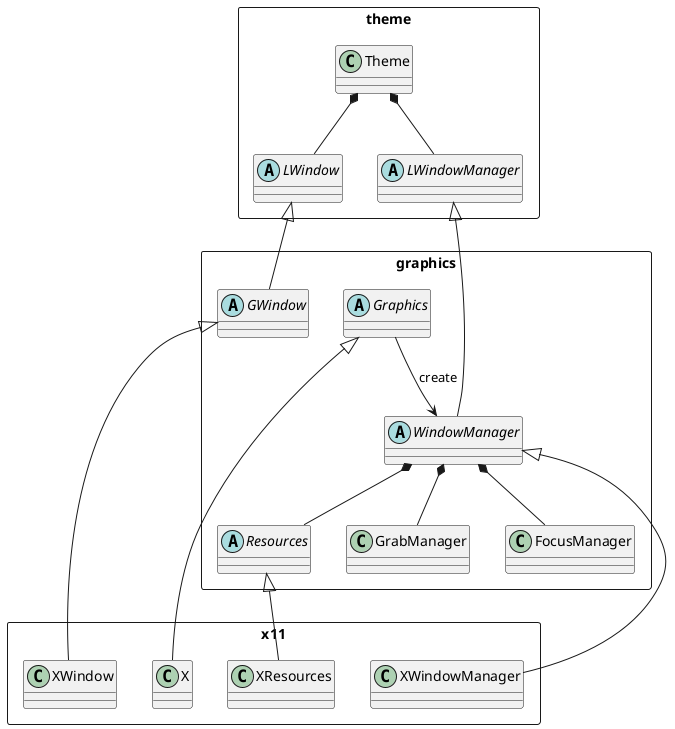 @startuml

rectangle theme {
    class Theme
    abstract class LWindow
    abstract class LWindowManager
    Theme *-- LWindow
    Theme *-- LWindowManager
}

rectangle graphics {
    abstract class Graphics
    abstract class WindowManager
    abstract class GWindow
    abstract class Resources
    class GrabManager
    class FocusManager

    LWindowManager <|-- WindowManager
    LWindow <|-- GWindow

    WindowManager *-- GrabManager
    WindowManager *-- FocusManager
    WindowManager *-- Resources

    Graphics --> WindowManager : create
}

rectangle x11 {
    class X
    class XWindowManager
    class XWindow
    class XResources

    Graphics <|-- X
    WindowManager <|-- XWindowManager
    GWindow <|-- XWindow
    Resources <|-- XResources
}

@enduml